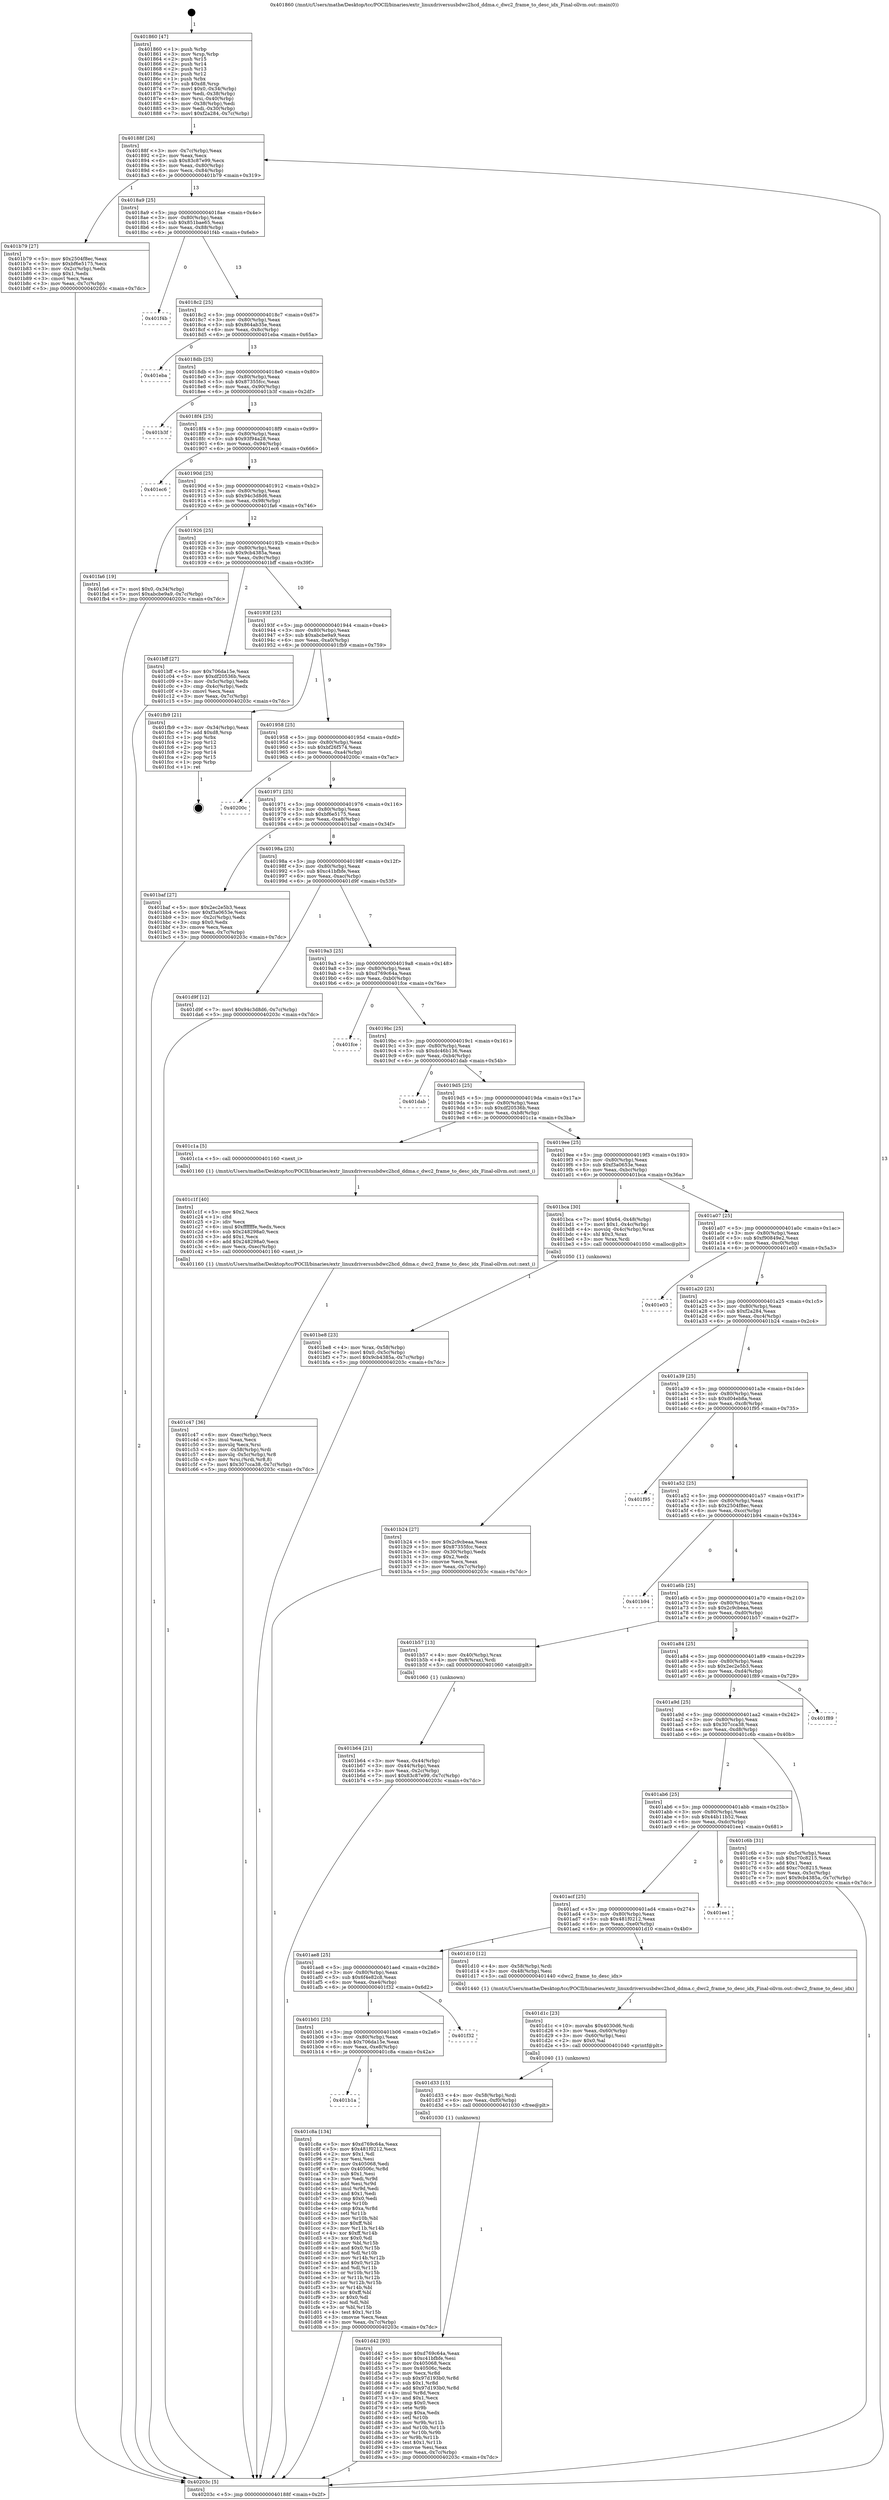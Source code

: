 digraph "0x401860" {
  label = "0x401860 (/mnt/c/Users/mathe/Desktop/tcc/POCII/binaries/extr_linuxdriversusbdwc2hcd_ddma.c_dwc2_frame_to_desc_idx_Final-ollvm.out::main(0))"
  labelloc = "t"
  node[shape=record]

  Entry [label="",width=0.3,height=0.3,shape=circle,fillcolor=black,style=filled]
  "0x40188f" [label="{
     0x40188f [26]\l
     | [instrs]\l
     &nbsp;&nbsp;0x40188f \<+3\>: mov -0x7c(%rbp),%eax\l
     &nbsp;&nbsp;0x401892 \<+2\>: mov %eax,%ecx\l
     &nbsp;&nbsp;0x401894 \<+6\>: sub $0x83c87e99,%ecx\l
     &nbsp;&nbsp;0x40189a \<+3\>: mov %eax,-0x80(%rbp)\l
     &nbsp;&nbsp;0x40189d \<+6\>: mov %ecx,-0x84(%rbp)\l
     &nbsp;&nbsp;0x4018a3 \<+6\>: je 0000000000401b79 \<main+0x319\>\l
  }"]
  "0x401b79" [label="{
     0x401b79 [27]\l
     | [instrs]\l
     &nbsp;&nbsp;0x401b79 \<+5\>: mov $0x2504f8ec,%eax\l
     &nbsp;&nbsp;0x401b7e \<+5\>: mov $0xbf6e5175,%ecx\l
     &nbsp;&nbsp;0x401b83 \<+3\>: mov -0x2c(%rbp),%edx\l
     &nbsp;&nbsp;0x401b86 \<+3\>: cmp $0x1,%edx\l
     &nbsp;&nbsp;0x401b89 \<+3\>: cmovl %ecx,%eax\l
     &nbsp;&nbsp;0x401b8c \<+3\>: mov %eax,-0x7c(%rbp)\l
     &nbsp;&nbsp;0x401b8f \<+5\>: jmp 000000000040203c \<main+0x7dc\>\l
  }"]
  "0x4018a9" [label="{
     0x4018a9 [25]\l
     | [instrs]\l
     &nbsp;&nbsp;0x4018a9 \<+5\>: jmp 00000000004018ae \<main+0x4e\>\l
     &nbsp;&nbsp;0x4018ae \<+3\>: mov -0x80(%rbp),%eax\l
     &nbsp;&nbsp;0x4018b1 \<+5\>: sub $0x851bae65,%eax\l
     &nbsp;&nbsp;0x4018b6 \<+6\>: mov %eax,-0x88(%rbp)\l
     &nbsp;&nbsp;0x4018bc \<+6\>: je 0000000000401f4b \<main+0x6eb\>\l
  }"]
  Exit [label="",width=0.3,height=0.3,shape=circle,fillcolor=black,style=filled,peripheries=2]
  "0x401f4b" [label="{
     0x401f4b\l
  }", style=dashed]
  "0x4018c2" [label="{
     0x4018c2 [25]\l
     | [instrs]\l
     &nbsp;&nbsp;0x4018c2 \<+5\>: jmp 00000000004018c7 \<main+0x67\>\l
     &nbsp;&nbsp;0x4018c7 \<+3\>: mov -0x80(%rbp),%eax\l
     &nbsp;&nbsp;0x4018ca \<+5\>: sub $0x864ab35e,%eax\l
     &nbsp;&nbsp;0x4018cf \<+6\>: mov %eax,-0x8c(%rbp)\l
     &nbsp;&nbsp;0x4018d5 \<+6\>: je 0000000000401eba \<main+0x65a\>\l
  }"]
  "0x401d42" [label="{
     0x401d42 [93]\l
     | [instrs]\l
     &nbsp;&nbsp;0x401d42 \<+5\>: mov $0xd769c64a,%eax\l
     &nbsp;&nbsp;0x401d47 \<+5\>: mov $0xc41bfbfe,%esi\l
     &nbsp;&nbsp;0x401d4c \<+7\>: mov 0x405068,%ecx\l
     &nbsp;&nbsp;0x401d53 \<+7\>: mov 0x40506c,%edx\l
     &nbsp;&nbsp;0x401d5a \<+3\>: mov %ecx,%r8d\l
     &nbsp;&nbsp;0x401d5d \<+7\>: sub $0x97d193b0,%r8d\l
     &nbsp;&nbsp;0x401d64 \<+4\>: sub $0x1,%r8d\l
     &nbsp;&nbsp;0x401d68 \<+7\>: add $0x97d193b0,%r8d\l
     &nbsp;&nbsp;0x401d6f \<+4\>: imul %r8d,%ecx\l
     &nbsp;&nbsp;0x401d73 \<+3\>: and $0x1,%ecx\l
     &nbsp;&nbsp;0x401d76 \<+3\>: cmp $0x0,%ecx\l
     &nbsp;&nbsp;0x401d79 \<+4\>: sete %r9b\l
     &nbsp;&nbsp;0x401d7d \<+3\>: cmp $0xa,%edx\l
     &nbsp;&nbsp;0x401d80 \<+4\>: setl %r10b\l
     &nbsp;&nbsp;0x401d84 \<+3\>: mov %r9b,%r11b\l
     &nbsp;&nbsp;0x401d87 \<+3\>: and %r10b,%r11b\l
     &nbsp;&nbsp;0x401d8a \<+3\>: xor %r10b,%r9b\l
     &nbsp;&nbsp;0x401d8d \<+3\>: or %r9b,%r11b\l
     &nbsp;&nbsp;0x401d90 \<+4\>: test $0x1,%r11b\l
     &nbsp;&nbsp;0x401d94 \<+3\>: cmovne %esi,%eax\l
     &nbsp;&nbsp;0x401d97 \<+3\>: mov %eax,-0x7c(%rbp)\l
     &nbsp;&nbsp;0x401d9a \<+5\>: jmp 000000000040203c \<main+0x7dc\>\l
  }"]
  "0x401eba" [label="{
     0x401eba\l
  }", style=dashed]
  "0x4018db" [label="{
     0x4018db [25]\l
     | [instrs]\l
     &nbsp;&nbsp;0x4018db \<+5\>: jmp 00000000004018e0 \<main+0x80\>\l
     &nbsp;&nbsp;0x4018e0 \<+3\>: mov -0x80(%rbp),%eax\l
     &nbsp;&nbsp;0x4018e3 \<+5\>: sub $0x87355fcc,%eax\l
     &nbsp;&nbsp;0x4018e8 \<+6\>: mov %eax,-0x90(%rbp)\l
     &nbsp;&nbsp;0x4018ee \<+6\>: je 0000000000401b3f \<main+0x2df\>\l
  }"]
  "0x401d33" [label="{
     0x401d33 [15]\l
     | [instrs]\l
     &nbsp;&nbsp;0x401d33 \<+4\>: mov -0x58(%rbp),%rdi\l
     &nbsp;&nbsp;0x401d37 \<+6\>: mov %eax,-0xf0(%rbp)\l
     &nbsp;&nbsp;0x401d3d \<+5\>: call 0000000000401030 \<free@plt\>\l
     | [calls]\l
     &nbsp;&nbsp;0x401030 \{1\} (unknown)\l
  }"]
  "0x401b3f" [label="{
     0x401b3f\l
  }", style=dashed]
  "0x4018f4" [label="{
     0x4018f4 [25]\l
     | [instrs]\l
     &nbsp;&nbsp;0x4018f4 \<+5\>: jmp 00000000004018f9 \<main+0x99\>\l
     &nbsp;&nbsp;0x4018f9 \<+3\>: mov -0x80(%rbp),%eax\l
     &nbsp;&nbsp;0x4018fc \<+5\>: sub $0x93f94a28,%eax\l
     &nbsp;&nbsp;0x401901 \<+6\>: mov %eax,-0x94(%rbp)\l
     &nbsp;&nbsp;0x401907 \<+6\>: je 0000000000401ec6 \<main+0x666\>\l
  }"]
  "0x401d1c" [label="{
     0x401d1c [23]\l
     | [instrs]\l
     &nbsp;&nbsp;0x401d1c \<+10\>: movabs $0x4030d6,%rdi\l
     &nbsp;&nbsp;0x401d26 \<+3\>: mov %eax,-0x60(%rbp)\l
     &nbsp;&nbsp;0x401d29 \<+3\>: mov -0x60(%rbp),%esi\l
     &nbsp;&nbsp;0x401d2c \<+2\>: mov $0x0,%al\l
     &nbsp;&nbsp;0x401d2e \<+5\>: call 0000000000401040 \<printf@plt\>\l
     | [calls]\l
     &nbsp;&nbsp;0x401040 \{1\} (unknown)\l
  }"]
  "0x401ec6" [label="{
     0x401ec6\l
  }", style=dashed]
  "0x40190d" [label="{
     0x40190d [25]\l
     | [instrs]\l
     &nbsp;&nbsp;0x40190d \<+5\>: jmp 0000000000401912 \<main+0xb2\>\l
     &nbsp;&nbsp;0x401912 \<+3\>: mov -0x80(%rbp),%eax\l
     &nbsp;&nbsp;0x401915 \<+5\>: sub $0x94c3d8d6,%eax\l
     &nbsp;&nbsp;0x40191a \<+6\>: mov %eax,-0x98(%rbp)\l
     &nbsp;&nbsp;0x401920 \<+6\>: je 0000000000401fa6 \<main+0x746\>\l
  }"]
  "0x401b1a" [label="{
     0x401b1a\l
  }", style=dashed]
  "0x401fa6" [label="{
     0x401fa6 [19]\l
     | [instrs]\l
     &nbsp;&nbsp;0x401fa6 \<+7\>: movl $0x0,-0x34(%rbp)\l
     &nbsp;&nbsp;0x401fad \<+7\>: movl $0xabcbe9a9,-0x7c(%rbp)\l
     &nbsp;&nbsp;0x401fb4 \<+5\>: jmp 000000000040203c \<main+0x7dc\>\l
  }"]
  "0x401926" [label="{
     0x401926 [25]\l
     | [instrs]\l
     &nbsp;&nbsp;0x401926 \<+5\>: jmp 000000000040192b \<main+0xcb\>\l
     &nbsp;&nbsp;0x40192b \<+3\>: mov -0x80(%rbp),%eax\l
     &nbsp;&nbsp;0x40192e \<+5\>: sub $0x9cb4385a,%eax\l
     &nbsp;&nbsp;0x401933 \<+6\>: mov %eax,-0x9c(%rbp)\l
     &nbsp;&nbsp;0x401939 \<+6\>: je 0000000000401bff \<main+0x39f\>\l
  }"]
  "0x401c8a" [label="{
     0x401c8a [134]\l
     | [instrs]\l
     &nbsp;&nbsp;0x401c8a \<+5\>: mov $0xd769c64a,%eax\l
     &nbsp;&nbsp;0x401c8f \<+5\>: mov $0x481f0212,%ecx\l
     &nbsp;&nbsp;0x401c94 \<+2\>: mov $0x1,%dl\l
     &nbsp;&nbsp;0x401c96 \<+2\>: xor %esi,%esi\l
     &nbsp;&nbsp;0x401c98 \<+7\>: mov 0x405068,%edi\l
     &nbsp;&nbsp;0x401c9f \<+8\>: mov 0x40506c,%r8d\l
     &nbsp;&nbsp;0x401ca7 \<+3\>: sub $0x1,%esi\l
     &nbsp;&nbsp;0x401caa \<+3\>: mov %edi,%r9d\l
     &nbsp;&nbsp;0x401cad \<+3\>: add %esi,%r9d\l
     &nbsp;&nbsp;0x401cb0 \<+4\>: imul %r9d,%edi\l
     &nbsp;&nbsp;0x401cb4 \<+3\>: and $0x1,%edi\l
     &nbsp;&nbsp;0x401cb7 \<+3\>: cmp $0x0,%edi\l
     &nbsp;&nbsp;0x401cba \<+4\>: sete %r10b\l
     &nbsp;&nbsp;0x401cbe \<+4\>: cmp $0xa,%r8d\l
     &nbsp;&nbsp;0x401cc2 \<+4\>: setl %r11b\l
     &nbsp;&nbsp;0x401cc6 \<+3\>: mov %r10b,%bl\l
     &nbsp;&nbsp;0x401cc9 \<+3\>: xor $0xff,%bl\l
     &nbsp;&nbsp;0x401ccc \<+3\>: mov %r11b,%r14b\l
     &nbsp;&nbsp;0x401ccf \<+4\>: xor $0xff,%r14b\l
     &nbsp;&nbsp;0x401cd3 \<+3\>: xor $0x0,%dl\l
     &nbsp;&nbsp;0x401cd6 \<+3\>: mov %bl,%r15b\l
     &nbsp;&nbsp;0x401cd9 \<+4\>: and $0x0,%r15b\l
     &nbsp;&nbsp;0x401cdd \<+3\>: and %dl,%r10b\l
     &nbsp;&nbsp;0x401ce0 \<+3\>: mov %r14b,%r12b\l
     &nbsp;&nbsp;0x401ce3 \<+4\>: and $0x0,%r12b\l
     &nbsp;&nbsp;0x401ce7 \<+3\>: and %dl,%r11b\l
     &nbsp;&nbsp;0x401cea \<+3\>: or %r10b,%r15b\l
     &nbsp;&nbsp;0x401ced \<+3\>: or %r11b,%r12b\l
     &nbsp;&nbsp;0x401cf0 \<+3\>: xor %r12b,%r15b\l
     &nbsp;&nbsp;0x401cf3 \<+3\>: or %r14b,%bl\l
     &nbsp;&nbsp;0x401cf6 \<+3\>: xor $0xff,%bl\l
     &nbsp;&nbsp;0x401cf9 \<+3\>: or $0x0,%dl\l
     &nbsp;&nbsp;0x401cfc \<+2\>: and %dl,%bl\l
     &nbsp;&nbsp;0x401cfe \<+3\>: or %bl,%r15b\l
     &nbsp;&nbsp;0x401d01 \<+4\>: test $0x1,%r15b\l
     &nbsp;&nbsp;0x401d05 \<+3\>: cmovne %ecx,%eax\l
     &nbsp;&nbsp;0x401d08 \<+3\>: mov %eax,-0x7c(%rbp)\l
     &nbsp;&nbsp;0x401d0b \<+5\>: jmp 000000000040203c \<main+0x7dc\>\l
  }"]
  "0x401bff" [label="{
     0x401bff [27]\l
     | [instrs]\l
     &nbsp;&nbsp;0x401bff \<+5\>: mov $0x706da15e,%eax\l
     &nbsp;&nbsp;0x401c04 \<+5\>: mov $0xdf20536b,%ecx\l
     &nbsp;&nbsp;0x401c09 \<+3\>: mov -0x5c(%rbp),%edx\l
     &nbsp;&nbsp;0x401c0c \<+3\>: cmp -0x4c(%rbp),%edx\l
     &nbsp;&nbsp;0x401c0f \<+3\>: cmovl %ecx,%eax\l
     &nbsp;&nbsp;0x401c12 \<+3\>: mov %eax,-0x7c(%rbp)\l
     &nbsp;&nbsp;0x401c15 \<+5\>: jmp 000000000040203c \<main+0x7dc\>\l
  }"]
  "0x40193f" [label="{
     0x40193f [25]\l
     | [instrs]\l
     &nbsp;&nbsp;0x40193f \<+5\>: jmp 0000000000401944 \<main+0xe4\>\l
     &nbsp;&nbsp;0x401944 \<+3\>: mov -0x80(%rbp),%eax\l
     &nbsp;&nbsp;0x401947 \<+5\>: sub $0xabcbe9a9,%eax\l
     &nbsp;&nbsp;0x40194c \<+6\>: mov %eax,-0xa0(%rbp)\l
     &nbsp;&nbsp;0x401952 \<+6\>: je 0000000000401fb9 \<main+0x759\>\l
  }"]
  "0x401b01" [label="{
     0x401b01 [25]\l
     | [instrs]\l
     &nbsp;&nbsp;0x401b01 \<+5\>: jmp 0000000000401b06 \<main+0x2a6\>\l
     &nbsp;&nbsp;0x401b06 \<+3\>: mov -0x80(%rbp),%eax\l
     &nbsp;&nbsp;0x401b09 \<+5\>: sub $0x706da15e,%eax\l
     &nbsp;&nbsp;0x401b0e \<+6\>: mov %eax,-0xe8(%rbp)\l
     &nbsp;&nbsp;0x401b14 \<+6\>: je 0000000000401c8a \<main+0x42a\>\l
  }"]
  "0x401fb9" [label="{
     0x401fb9 [21]\l
     | [instrs]\l
     &nbsp;&nbsp;0x401fb9 \<+3\>: mov -0x34(%rbp),%eax\l
     &nbsp;&nbsp;0x401fbc \<+7\>: add $0xd8,%rsp\l
     &nbsp;&nbsp;0x401fc3 \<+1\>: pop %rbx\l
     &nbsp;&nbsp;0x401fc4 \<+2\>: pop %r12\l
     &nbsp;&nbsp;0x401fc6 \<+2\>: pop %r13\l
     &nbsp;&nbsp;0x401fc8 \<+2\>: pop %r14\l
     &nbsp;&nbsp;0x401fca \<+2\>: pop %r15\l
     &nbsp;&nbsp;0x401fcc \<+1\>: pop %rbp\l
     &nbsp;&nbsp;0x401fcd \<+1\>: ret\l
  }"]
  "0x401958" [label="{
     0x401958 [25]\l
     | [instrs]\l
     &nbsp;&nbsp;0x401958 \<+5\>: jmp 000000000040195d \<main+0xfd\>\l
     &nbsp;&nbsp;0x40195d \<+3\>: mov -0x80(%rbp),%eax\l
     &nbsp;&nbsp;0x401960 \<+5\>: sub $0xbf26f574,%eax\l
     &nbsp;&nbsp;0x401965 \<+6\>: mov %eax,-0xa4(%rbp)\l
     &nbsp;&nbsp;0x40196b \<+6\>: je 000000000040200c \<main+0x7ac\>\l
  }"]
  "0x401f32" [label="{
     0x401f32\l
  }", style=dashed]
  "0x40200c" [label="{
     0x40200c\l
  }", style=dashed]
  "0x401971" [label="{
     0x401971 [25]\l
     | [instrs]\l
     &nbsp;&nbsp;0x401971 \<+5\>: jmp 0000000000401976 \<main+0x116\>\l
     &nbsp;&nbsp;0x401976 \<+3\>: mov -0x80(%rbp),%eax\l
     &nbsp;&nbsp;0x401979 \<+5\>: sub $0xbf6e5175,%eax\l
     &nbsp;&nbsp;0x40197e \<+6\>: mov %eax,-0xa8(%rbp)\l
     &nbsp;&nbsp;0x401984 \<+6\>: je 0000000000401baf \<main+0x34f\>\l
  }"]
  "0x401ae8" [label="{
     0x401ae8 [25]\l
     | [instrs]\l
     &nbsp;&nbsp;0x401ae8 \<+5\>: jmp 0000000000401aed \<main+0x28d\>\l
     &nbsp;&nbsp;0x401aed \<+3\>: mov -0x80(%rbp),%eax\l
     &nbsp;&nbsp;0x401af0 \<+5\>: sub $0x6f4e82c8,%eax\l
     &nbsp;&nbsp;0x401af5 \<+6\>: mov %eax,-0xe4(%rbp)\l
     &nbsp;&nbsp;0x401afb \<+6\>: je 0000000000401f32 \<main+0x6d2\>\l
  }"]
  "0x401baf" [label="{
     0x401baf [27]\l
     | [instrs]\l
     &nbsp;&nbsp;0x401baf \<+5\>: mov $0x2ec2e5b3,%eax\l
     &nbsp;&nbsp;0x401bb4 \<+5\>: mov $0xf3a0653e,%ecx\l
     &nbsp;&nbsp;0x401bb9 \<+3\>: mov -0x2c(%rbp),%edx\l
     &nbsp;&nbsp;0x401bbc \<+3\>: cmp $0x0,%edx\l
     &nbsp;&nbsp;0x401bbf \<+3\>: cmove %ecx,%eax\l
     &nbsp;&nbsp;0x401bc2 \<+3\>: mov %eax,-0x7c(%rbp)\l
     &nbsp;&nbsp;0x401bc5 \<+5\>: jmp 000000000040203c \<main+0x7dc\>\l
  }"]
  "0x40198a" [label="{
     0x40198a [25]\l
     | [instrs]\l
     &nbsp;&nbsp;0x40198a \<+5\>: jmp 000000000040198f \<main+0x12f\>\l
     &nbsp;&nbsp;0x40198f \<+3\>: mov -0x80(%rbp),%eax\l
     &nbsp;&nbsp;0x401992 \<+5\>: sub $0xc41bfbfe,%eax\l
     &nbsp;&nbsp;0x401997 \<+6\>: mov %eax,-0xac(%rbp)\l
     &nbsp;&nbsp;0x40199d \<+6\>: je 0000000000401d9f \<main+0x53f\>\l
  }"]
  "0x401d10" [label="{
     0x401d10 [12]\l
     | [instrs]\l
     &nbsp;&nbsp;0x401d10 \<+4\>: mov -0x58(%rbp),%rdi\l
     &nbsp;&nbsp;0x401d14 \<+3\>: mov -0x48(%rbp),%esi\l
     &nbsp;&nbsp;0x401d17 \<+5\>: call 0000000000401440 \<dwc2_frame_to_desc_idx\>\l
     | [calls]\l
     &nbsp;&nbsp;0x401440 \{1\} (/mnt/c/Users/mathe/Desktop/tcc/POCII/binaries/extr_linuxdriversusbdwc2hcd_ddma.c_dwc2_frame_to_desc_idx_Final-ollvm.out::dwc2_frame_to_desc_idx)\l
  }"]
  "0x401d9f" [label="{
     0x401d9f [12]\l
     | [instrs]\l
     &nbsp;&nbsp;0x401d9f \<+7\>: movl $0x94c3d8d6,-0x7c(%rbp)\l
     &nbsp;&nbsp;0x401da6 \<+5\>: jmp 000000000040203c \<main+0x7dc\>\l
  }"]
  "0x4019a3" [label="{
     0x4019a3 [25]\l
     | [instrs]\l
     &nbsp;&nbsp;0x4019a3 \<+5\>: jmp 00000000004019a8 \<main+0x148\>\l
     &nbsp;&nbsp;0x4019a8 \<+3\>: mov -0x80(%rbp),%eax\l
     &nbsp;&nbsp;0x4019ab \<+5\>: sub $0xd769c64a,%eax\l
     &nbsp;&nbsp;0x4019b0 \<+6\>: mov %eax,-0xb0(%rbp)\l
     &nbsp;&nbsp;0x4019b6 \<+6\>: je 0000000000401fce \<main+0x76e\>\l
  }"]
  "0x401acf" [label="{
     0x401acf [25]\l
     | [instrs]\l
     &nbsp;&nbsp;0x401acf \<+5\>: jmp 0000000000401ad4 \<main+0x274\>\l
     &nbsp;&nbsp;0x401ad4 \<+3\>: mov -0x80(%rbp),%eax\l
     &nbsp;&nbsp;0x401ad7 \<+5\>: sub $0x481f0212,%eax\l
     &nbsp;&nbsp;0x401adc \<+6\>: mov %eax,-0xe0(%rbp)\l
     &nbsp;&nbsp;0x401ae2 \<+6\>: je 0000000000401d10 \<main+0x4b0\>\l
  }"]
  "0x401fce" [label="{
     0x401fce\l
  }", style=dashed]
  "0x4019bc" [label="{
     0x4019bc [25]\l
     | [instrs]\l
     &nbsp;&nbsp;0x4019bc \<+5\>: jmp 00000000004019c1 \<main+0x161\>\l
     &nbsp;&nbsp;0x4019c1 \<+3\>: mov -0x80(%rbp),%eax\l
     &nbsp;&nbsp;0x4019c4 \<+5\>: sub $0xdc46b136,%eax\l
     &nbsp;&nbsp;0x4019c9 \<+6\>: mov %eax,-0xb4(%rbp)\l
     &nbsp;&nbsp;0x4019cf \<+6\>: je 0000000000401dab \<main+0x54b\>\l
  }"]
  "0x401ee1" [label="{
     0x401ee1\l
  }", style=dashed]
  "0x401dab" [label="{
     0x401dab\l
  }", style=dashed]
  "0x4019d5" [label="{
     0x4019d5 [25]\l
     | [instrs]\l
     &nbsp;&nbsp;0x4019d5 \<+5\>: jmp 00000000004019da \<main+0x17a\>\l
     &nbsp;&nbsp;0x4019da \<+3\>: mov -0x80(%rbp),%eax\l
     &nbsp;&nbsp;0x4019dd \<+5\>: sub $0xdf20536b,%eax\l
     &nbsp;&nbsp;0x4019e2 \<+6\>: mov %eax,-0xb8(%rbp)\l
     &nbsp;&nbsp;0x4019e8 \<+6\>: je 0000000000401c1a \<main+0x3ba\>\l
  }"]
  "0x401ab6" [label="{
     0x401ab6 [25]\l
     | [instrs]\l
     &nbsp;&nbsp;0x401ab6 \<+5\>: jmp 0000000000401abb \<main+0x25b\>\l
     &nbsp;&nbsp;0x401abb \<+3\>: mov -0x80(%rbp),%eax\l
     &nbsp;&nbsp;0x401abe \<+5\>: sub $0x44b11b52,%eax\l
     &nbsp;&nbsp;0x401ac3 \<+6\>: mov %eax,-0xdc(%rbp)\l
     &nbsp;&nbsp;0x401ac9 \<+6\>: je 0000000000401ee1 \<main+0x681\>\l
  }"]
  "0x401c1a" [label="{
     0x401c1a [5]\l
     | [instrs]\l
     &nbsp;&nbsp;0x401c1a \<+5\>: call 0000000000401160 \<next_i\>\l
     | [calls]\l
     &nbsp;&nbsp;0x401160 \{1\} (/mnt/c/Users/mathe/Desktop/tcc/POCII/binaries/extr_linuxdriversusbdwc2hcd_ddma.c_dwc2_frame_to_desc_idx_Final-ollvm.out::next_i)\l
  }"]
  "0x4019ee" [label="{
     0x4019ee [25]\l
     | [instrs]\l
     &nbsp;&nbsp;0x4019ee \<+5\>: jmp 00000000004019f3 \<main+0x193\>\l
     &nbsp;&nbsp;0x4019f3 \<+3\>: mov -0x80(%rbp),%eax\l
     &nbsp;&nbsp;0x4019f6 \<+5\>: sub $0xf3a0653e,%eax\l
     &nbsp;&nbsp;0x4019fb \<+6\>: mov %eax,-0xbc(%rbp)\l
     &nbsp;&nbsp;0x401a01 \<+6\>: je 0000000000401bca \<main+0x36a\>\l
  }"]
  "0x401c6b" [label="{
     0x401c6b [31]\l
     | [instrs]\l
     &nbsp;&nbsp;0x401c6b \<+3\>: mov -0x5c(%rbp),%eax\l
     &nbsp;&nbsp;0x401c6e \<+5\>: sub $0xc70c8215,%eax\l
     &nbsp;&nbsp;0x401c73 \<+3\>: add $0x1,%eax\l
     &nbsp;&nbsp;0x401c76 \<+5\>: add $0xc70c8215,%eax\l
     &nbsp;&nbsp;0x401c7b \<+3\>: mov %eax,-0x5c(%rbp)\l
     &nbsp;&nbsp;0x401c7e \<+7\>: movl $0x9cb4385a,-0x7c(%rbp)\l
     &nbsp;&nbsp;0x401c85 \<+5\>: jmp 000000000040203c \<main+0x7dc\>\l
  }"]
  "0x401bca" [label="{
     0x401bca [30]\l
     | [instrs]\l
     &nbsp;&nbsp;0x401bca \<+7\>: movl $0x64,-0x48(%rbp)\l
     &nbsp;&nbsp;0x401bd1 \<+7\>: movl $0x1,-0x4c(%rbp)\l
     &nbsp;&nbsp;0x401bd8 \<+4\>: movslq -0x4c(%rbp),%rax\l
     &nbsp;&nbsp;0x401bdc \<+4\>: shl $0x3,%rax\l
     &nbsp;&nbsp;0x401be0 \<+3\>: mov %rax,%rdi\l
     &nbsp;&nbsp;0x401be3 \<+5\>: call 0000000000401050 \<malloc@plt\>\l
     | [calls]\l
     &nbsp;&nbsp;0x401050 \{1\} (unknown)\l
  }"]
  "0x401a07" [label="{
     0x401a07 [25]\l
     | [instrs]\l
     &nbsp;&nbsp;0x401a07 \<+5\>: jmp 0000000000401a0c \<main+0x1ac\>\l
     &nbsp;&nbsp;0x401a0c \<+3\>: mov -0x80(%rbp),%eax\l
     &nbsp;&nbsp;0x401a0f \<+5\>: sub $0xf90849e2,%eax\l
     &nbsp;&nbsp;0x401a14 \<+6\>: mov %eax,-0xc0(%rbp)\l
     &nbsp;&nbsp;0x401a1a \<+6\>: je 0000000000401e03 \<main+0x5a3\>\l
  }"]
  "0x401a9d" [label="{
     0x401a9d [25]\l
     | [instrs]\l
     &nbsp;&nbsp;0x401a9d \<+5\>: jmp 0000000000401aa2 \<main+0x242\>\l
     &nbsp;&nbsp;0x401aa2 \<+3\>: mov -0x80(%rbp),%eax\l
     &nbsp;&nbsp;0x401aa5 \<+5\>: sub $0x307cca38,%eax\l
     &nbsp;&nbsp;0x401aaa \<+6\>: mov %eax,-0xd8(%rbp)\l
     &nbsp;&nbsp;0x401ab0 \<+6\>: je 0000000000401c6b \<main+0x40b\>\l
  }"]
  "0x401e03" [label="{
     0x401e03\l
  }", style=dashed]
  "0x401a20" [label="{
     0x401a20 [25]\l
     | [instrs]\l
     &nbsp;&nbsp;0x401a20 \<+5\>: jmp 0000000000401a25 \<main+0x1c5\>\l
     &nbsp;&nbsp;0x401a25 \<+3\>: mov -0x80(%rbp),%eax\l
     &nbsp;&nbsp;0x401a28 \<+5\>: sub $0xf2a284,%eax\l
     &nbsp;&nbsp;0x401a2d \<+6\>: mov %eax,-0xc4(%rbp)\l
     &nbsp;&nbsp;0x401a33 \<+6\>: je 0000000000401b24 \<main+0x2c4\>\l
  }"]
  "0x401f89" [label="{
     0x401f89\l
  }", style=dashed]
  "0x401b24" [label="{
     0x401b24 [27]\l
     | [instrs]\l
     &nbsp;&nbsp;0x401b24 \<+5\>: mov $0x2c9cbeaa,%eax\l
     &nbsp;&nbsp;0x401b29 \<+5\>: mov $0x87355fcc,%ecx\l
     &nbsp;&nbsp;0x401b2e \<+3\>: mov -0x30(%rbp),%edx\l
     &nbsp;&nbsp;0x401b31 \<+3\>: cmp $0x2,%edx\l
     &nbsp;&nbsp;0x401b34 \<+3\>: cmovne %ecx,%eax\l
     &nbsp;&nbsp;0x401b37 \<+3\>: mov %eax,-0x7c(%rbp)\l
     &nbsp;&nbsp;0x401b3a \<+5\>: jmp 000000000040203c \<main+0x7dc\>\l
  }"]
  "0x401a39" [label="{
     0x401a39 [25]\l
     | [instrs]\l
     &nbsp;&nbsp;0x401a39 \<+5\>: jmp 0000000000401a3e \<main+0x1de\>\l
     &nbsp;&nbsp;0x401a3e \<+3\>: mov -0x80(%rbp),%eax\l
     &nbsp;&nbsp;0x401a41 \<+5\>: sub $0xd04eb8a,%eax\l
     &nbsp;&nbsp;0x401a46 \<+6\>: mov %eax,-0xc8(%rbp)\l
     &nbsp;&nbsp;0x401a4c \<+6\>: je 0000000000401f95 \<main+0x735\>\l
  }"]
  "0x40203c" [label="{
     0x40203c [5]\l
     | [instrs]\l
     &nbsp;&nbsp;0x40203c \<+5\>: jmp 000000000040188f \<main+0x2f\>\l
  }"]
  "0x401860" [label="{
     0x401860 [47]\l
     | [instrs]\l
     &nbsp;&nbsp;0x401860 \<+1\>: push %rbp\l
     &nbsp;&nbsp;0x401861 \<+3\>: mov %rsp,%rbp\l
     &nbsp;&nbsp;0x401864 \<+2\>: push %r15\l
     &nbsp;&nbsp;0x401866 \<+2\>: push %r14\l
     &nbsp;&nbsp;0x401868 \<+2\>: push %r13\l
     &nbsp;&nbsp;0x40186a \<+2\>: push %r12\l
     &nbsp;&nbsp;0x40186c \<+1\>: push %rbx\l
     &nbsp;&nbsp;0x40186d \<+7\>: sub $0xd8,%rsp\l
     &nbsp;&nbsp;0x401874 \<+7\>: movl $0x0,-0x34(%rbp)\l
     &nbsp;&nbsp;0x40187b \<+3\>: mov %edi,-0x38(%rbp)\l
     &nbsp;&nbsp;0x40187e \<+4\>: mov %rsi,-0x40(%rbp)\l
     &nbsp;&nbsp;0x401882 \<+3\>: mov -0x38(%rbp),%edi\l
     &nbsp;&nbsp;0x401885 \<+3\>: mov %edi,-0x30(%rbp)\l
     &nbsp;&nbsp;0x401888 \<+7\>: movl $0xf2a284,-0x7c(%rbp)\l
  }"]
  "0x401c47" [label="{
     0x401c47 [36]\l
     | [instrs]\l
     &nbsp;&nbsp;0x401c47 \<+6\>: mov -0xec(%rbp),%ecx\l
     &nbsp;&nbsp;0x401c4d \<+3\>: imul %eax,%ecx\l
     &nbsp;&nbsp;0x401c50 \<+3\>: movslq %ecx,%rsi\l
     &nbsp;&nbsp;0x401c53 \<+4\>: mov -0x58(%rbp),%rdi\l
     &nbsp;&nbsp;0x401c57 \<+4\>: movslq -0x5c(%rbp),%r8\l
     &nbsp;&nbsp;0x401c5b \<+4\>: mov %rsi,(%rdi,%r8,8)\l
     &nbsp;&nbsp;0x401c5f \<+7\>: movl $0x307cca38,-0x7c(%rbp)\l
     &nbsp;&nbsp;0x401c66 \<+5\>: jmp 000000000040203c \<main+0x7dc\>\l
  }"]
  "0x401f95" [label="{
     0x401f95\l
  }", style=dashed]
  "0x401a52" [label="{
     0x401a52 [25]\l
     | [instrs]\l
     &nbsp;&nbsp;0x401a52 \<+5\>: jmp 0000000000401a57 \<main+0x1f7\>\l
     &nbsp;&nbsp;0x401a57 \<+3\>: mov -0x80(%rbp),%eax\l
     &nbsp;&nbsp;0x401a5a \<+5\>: sub $0x2504f8ec,%eax\l
     &nbsp;&nbsp;0x401a5f \<+6\>: mov %eax,-0xcc(%rbp)\l
     &nbsp;&nbsp;0x401a65 \<+6\>: je 0000000000401b94 \<main+0x334\>\l
  }"]
  "0x401c1f" [label="{
     0x401c1f [40]\l
     | [instrs]\l
     &nbsp;&nbsp;0x401c1f \<+5\>: mov $0x2,%ecx\l
     &nbsp;&nbsp;0x401c24 \<+1\>: cltd\l
     &nbsp;&nbsp;0x401c25 \<+2\>: idiv %ecx\l
     &nbsp;&nbsp;0x401c27 \<+6\>: imul $0xfffffffe,%edx,%ecx\l
     &nbsp;&nbsp;0x401c2d \<+6\>: sub $0x248298a0,%ecx\l
     &nbsp;&nbsp;0x401c33 \<+3\>: add $0x1,%ecx\l
     &nbsp;&nbsp;0x401c36 \<+6\>: add $0x248298a0,%ecx\l
     &nbsp;&nbsp;0x401c3c \<+6\>: mov %ecx,-0xec(%rbp)\l
     &nbsp;&nbsp;0x401c42 \<+5\>: call 0000000000401160 \<next_i\>\l
     | [calls]\l
     &nbsp;&nbsp;0x401160 \{1\} (/mnt/c/Users/mathe/Desktop/tcc/POCII/binaries/extr_linuxdriversusbdwc2hcd_ddma.c_dwc2_frame_to_desc_idx_Final-ollvm.out::next_i)\l
  }"]
  "0x401b94" [label="{
     0x401b94\l
  }", style=dashed]
  "0x401a6b" [label="{
     0x401a6b [25]\l
     | [instrs]\l
     &nbsp;&nbsp;0x401a6b \<+5\>: jmp 0000000000401a70 \<main+0x210\>\l
     &nbsp;&nbsp;0x401a70 \<+3\>: mov -0x80(%rbp),%eax\l
     &nbsp;&nbsp;0x401a73 \<+5\>: sub $0x2c9cbeaa,%eax\l
     &nbsp;&nbsp;0x401a78 \<+6\>: mov %eax,-0xd0(%rbp)\l
     &nbsp;&nbsp;0x401a7e \<+6\>: je 0000000000401b57 \<main+0x2f7\>\l
  }"]
  "0x401be8" [label="{
     0x401be8 [23]\l
     | [instrs]\l
     &nbsp;&nbsp;0x401be8 \<+4\>: mov %rax,-0x58(%rbp)\l
     &nbsp;&nbsp;0x401bec \<+7\>: movl $0x0,-0x5c(%rbp)\l
     &nbsp;&nbsp;0x401bf3 \<+7\>: movl $0x9cb4385a,-0x7c(%rbp)\l
     &nbsp;&nbsp;0x401bfa \<+5\>: jmp 000000000040203c \<main+0x7dc\>\l
  }"]
  "0x401b57" [label="{
     0x401b57 [13]\l
     | [instrs]\l
     &nbsp;&nbsp;0x401b57 \<+4\>: mov -0x40(%rbp),%rax\l
     &nbsp;&nbsp;0x401b5b \<+4\>: mov 0x8(%rax),%rdi\l
     &nbsp;&nbsp;0x401b5f \<+5\>: call 0000000000401060 \<atoi@plt\>\l
     | [calls]\l
     &nbsp;&nbsp;0x401060 \{1\} (unknown)\l
  }"]
  "0x401a84" [label="{
     0x401a84 [25]\l
     | [instrs]\l
     &nbsp;&nbsp;0x401a84 \<+5\>: jmp 0000000000401a89 \<main+0x229\>\l
     &nbsp;&nbsp;0x401a89 \<+3\>: mov -0x80(%rbp),%eax\l
     &nbsp;&nbsp;0x401a8c \<+5\>: sub $0x2ec2e5b3,%eax\l
     &nbsp;&nbsp;0x401a91 \<+6\>: mov %eax,-0xd4(%rbp)\l
     &nbsp;&nbsp;0x401a97 \<+6\>: je 0000000000401f89 \<main+0x729\>\l
  }"]
  "0x401b64" [label="{
     0x401b64 [21]\l
     | [instrs]\l
     &nbsp;&nbsp;0x401b64 \<+3\>: mov %eax,-0x44(%rbp)\l
     &nbsp;&nbsp;0x401b67 \<+3\>: mov -0x44(%rbp),%eax\l
     &nbsp;&nbsp;0x401b6a \<+3\>: mov %eax,-0x2c(%rbp)\l
     &nbsp;&nbsp;0x401b6d \<+7\>: movl $0x83c87e99,-0x7c(%rbp)\l
     &nbsp;&nbsp;0x401b74 \<+5\>: jmp 000000000040203c \<main+0x7dc\>\l
  }"]
  Entry -> "0x401860" [label=" 1"]
  "0x40188f" -> "0x401b79" [label=" 1"]
  "0x40188f" -> "0x4018a9" [label=" 13"]
  "0x401fb9" -> Exit [label=" 1"]
  "0x4018a9" -> "0x401f4b" [label=" 0"]
  "0x4018a9" -> "0x4018c2" [label=" 13"]
  "0x401fa6" -> "0x40203c" [label=" 1"]
  "0x4018c2" -> "0x401eba" [label=" 0"]
  "0x4018c2" -> "0x4018db" [label=" 13"]
  "0x401d9f" -> "0x40203c" [label=" 1"]
  "0x4018db" -> "0x401b3f" [label=" 0"]
  "0x4018db" -> "0x4018f4" [label=" 13"]
  "0x401d42" -> "0x40203c" [label=" 1"]
  "0x4018f4" -> "0x401ec6" [label=" 0"]
  "0x4018f4" -> "0x40190d" [label=" 13"]
  "0x401d33" -> "0x401d42" [label=" 1"]
  "0x40190d" -> "0x401fa6" [label=" 1"]
  "0x40190d" -> "0x401926" [label=" 12"]
  "0x401d1c" -> "0x401d33" [label=" 1"]
  "0x401926" -> "0x401bff" [label=" 2"]
  "0x401926" -> "0x40193f" [label=" 10"]
  "0x401d10" -> "0x401d1c" [label=" 1"]
  "0x40193f" -> "0x401fb9" [label=" 1"]
  "0x40193f" -> "0x401958" [label=" 9"]
  "0x401b01" -> "0x401b1a" [label=" 0"]
  "0x401958" -> "0x40200c" [label=" 0"]
  "0x401958" -> "0x401971" [label=" 9"]
  "0x401b01" -> "0x401c8a" [label=" 1"]
  "0x401971" -> "0x401baf" [label=" 1"]
  "0x401971" -> "0x40198a" [label=" 8"]
  "0x401ae8" -> "0x401b01" [label=" 1"]
  "0x40198a" -> "0x401d9f" [label=" 1"]
  "0x40198a" -> "0x4019a3" [label=" 7"]
  "0x401ae8" -> "0x401f32" [label=" 0"]
  "0x4019a3" -> "0x401fce" [label=" 0"]
  "0x4019a3" -> "0x4019bc" [label=" 7"]
  "0x401acf" -> "0x401ae8" [label=" 1"]
  "0x4019bc" -> "0x401dab" [label=" 0"]
  "0x4019bc" -> "0x4019d5" [label=" 7"]
  "0x401acf" -> "0x401d10" [label=" 1"]
  "0x4019d5" -> "0x401c1a" [label=" 1"]
  "0x4019d5" -> "0x4019ee" [label=" 6"]
  "0x401ab6" -> "0x401acf" [label=" 2"]
  "0x4019ee" -> "0x401bca" [label=" 1"]
  "0x4019ee" -> "0x401a07" [label=" 5"]
  "0x401ab6" -> "0x401ee1" [label=" 0"]
  "0x401a07" -> "0x401e03" [label=" 0"]
  "0x401a07" -> "0x401a20" [label=" 5"]
  "0x401c6b" -> "0x40203c" [label=" 1"]
  "0x401a20" -> "0x401b24" [label=" 1"]
  "0x401a20" -> "0x401a39" [label=" 4"]
  "0x401b24" -> "0x40203c" [label=" 1"]
  "0x401860" -> "0x40188f" [label=" 1"]
  "0x40203c" -> "0x40188f" [label=" 13"]
  "0x401a9d" -> "0x401ab6" [label=" 2"]
  "0x401a39" -> "0x401f95" [label=" 0"]
  "0x401a39" -> "0x401a52" [label=" 4"]
  "0x401c8a" -> "0x40203c" [label=" 1"]
  "0x401a52" -> "0x401b94" [label=" 0"]
  "0x401a52" -> "0x401a6b" [label=" 4"]
  "0x401a84" -> "0x401a9d" [label=" 3"]
  "0x401a6b" -> "0x401b57" [label=" 1"]
  "0x401a6b" -> "0x401a84" [label=" 3"]
  "0x401b57" -> "0x401b64" [label=" 1"]
  "0x401b64" -> "0x40203c" [label=" 1"]
  "0x401b79" -> "0x40203c" [label=" 1"]
  "0x401baf" -> "0x40203c" [label=" 1"]
  "0x401bca" -> "0x401be8" [label=" 1"]
  "0x401be8" -> "0x40203c" [label=" 1"]
  "0x401bff" -> "0x40203c" [label=" 2"]
  "0x401c1a" -> "0x401c1f" [label=" 1"]
  "0x401c1f" -> "0x401c47" [label=" 1"]
  "0x401c47" -> "0x40203c" [label=" 1"]
  "0x401a9d" -> "0x401c6b" [label=" 1"]
  "0x401a84" -> "0x401f89" [label=" 0"]
}
